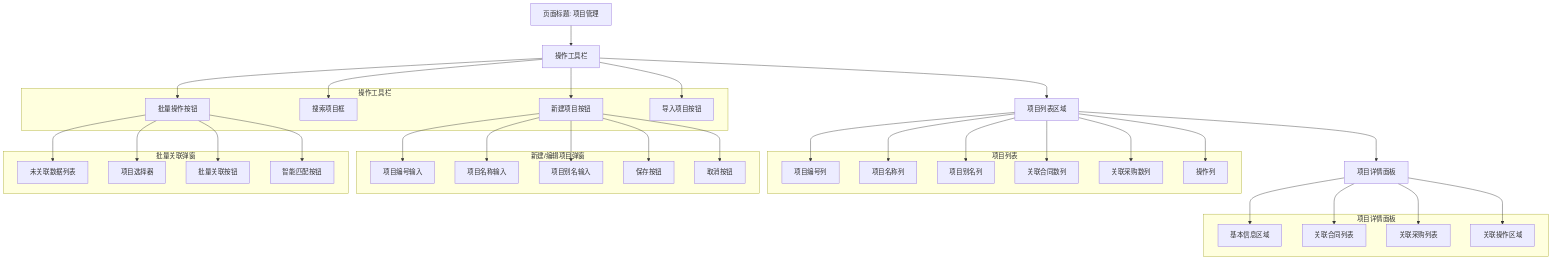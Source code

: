 graph TD
    A[页面标题: 项目管理] --> B[操作工具栏]
    B --> C[项目列表区域]
    C --> D[项目详情面板]
    
    subgraph "操作工具栏"
        E[新建项目按钮]
        F[搜索项目框]
        G[批量操作按钮]
        H[导入项目按钮]
    end
    
    subgraph "项目列表"
        I[项目编号列]
        J[项目名称列]
        K[项目别名列]
        L[关联合同数列]
        M[关联采购数列]
        N[操作列]
    end
    
    subgraph "项目详情面板"
        O[基本信息区域]
        P[关联合同列表]
        Q[关联采购列表]
        R[关联操作区域]
    end
    
    subgraph "新建/编辑项目弹窗"
        S[项目编号输入]
        T[项目名称输入]
        U[项目别名输入]
        V[保存按钮]
        W[取消按钮]
    end
    
    subgraph "批量关联弹窗"
        X[未关联数据列表]
        Y[项目选择器]
        Z[批量关联按钮]
        AA[智能匹配按钮]
    end
    
    B --> E
    B --> F
    B --> G
    B --> H
    
    C --> I
    C --> J
    C --> K
    C --> L
    C --> M
    C --> N
    
    D --> O
    D --> P
    D --> Q
    D --> R
    
    E --> S
    E --> T
    E --> U
    E --> V
    E --> W
    
    G --> X
    G --> Y
    G --> Z
    G --> AA
